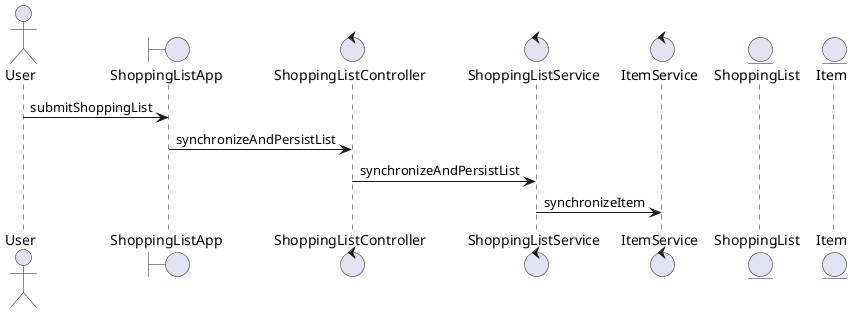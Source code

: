 @startuml
actor User
boundary ShoppingListApp
control ShoppingListController
control ShoppingListService
control ItemService
entity ShoppingList
entity Item
User -> ShoppingListApp: submitShoppingList
ShoppingListApp -> ShoppingListController: synchronizeAndPersistList
ShoppingListController -> ShoppingListService: synchronizeAndPersistList
ShoppingListService -> ItemService: synchronizeItem


@enduml